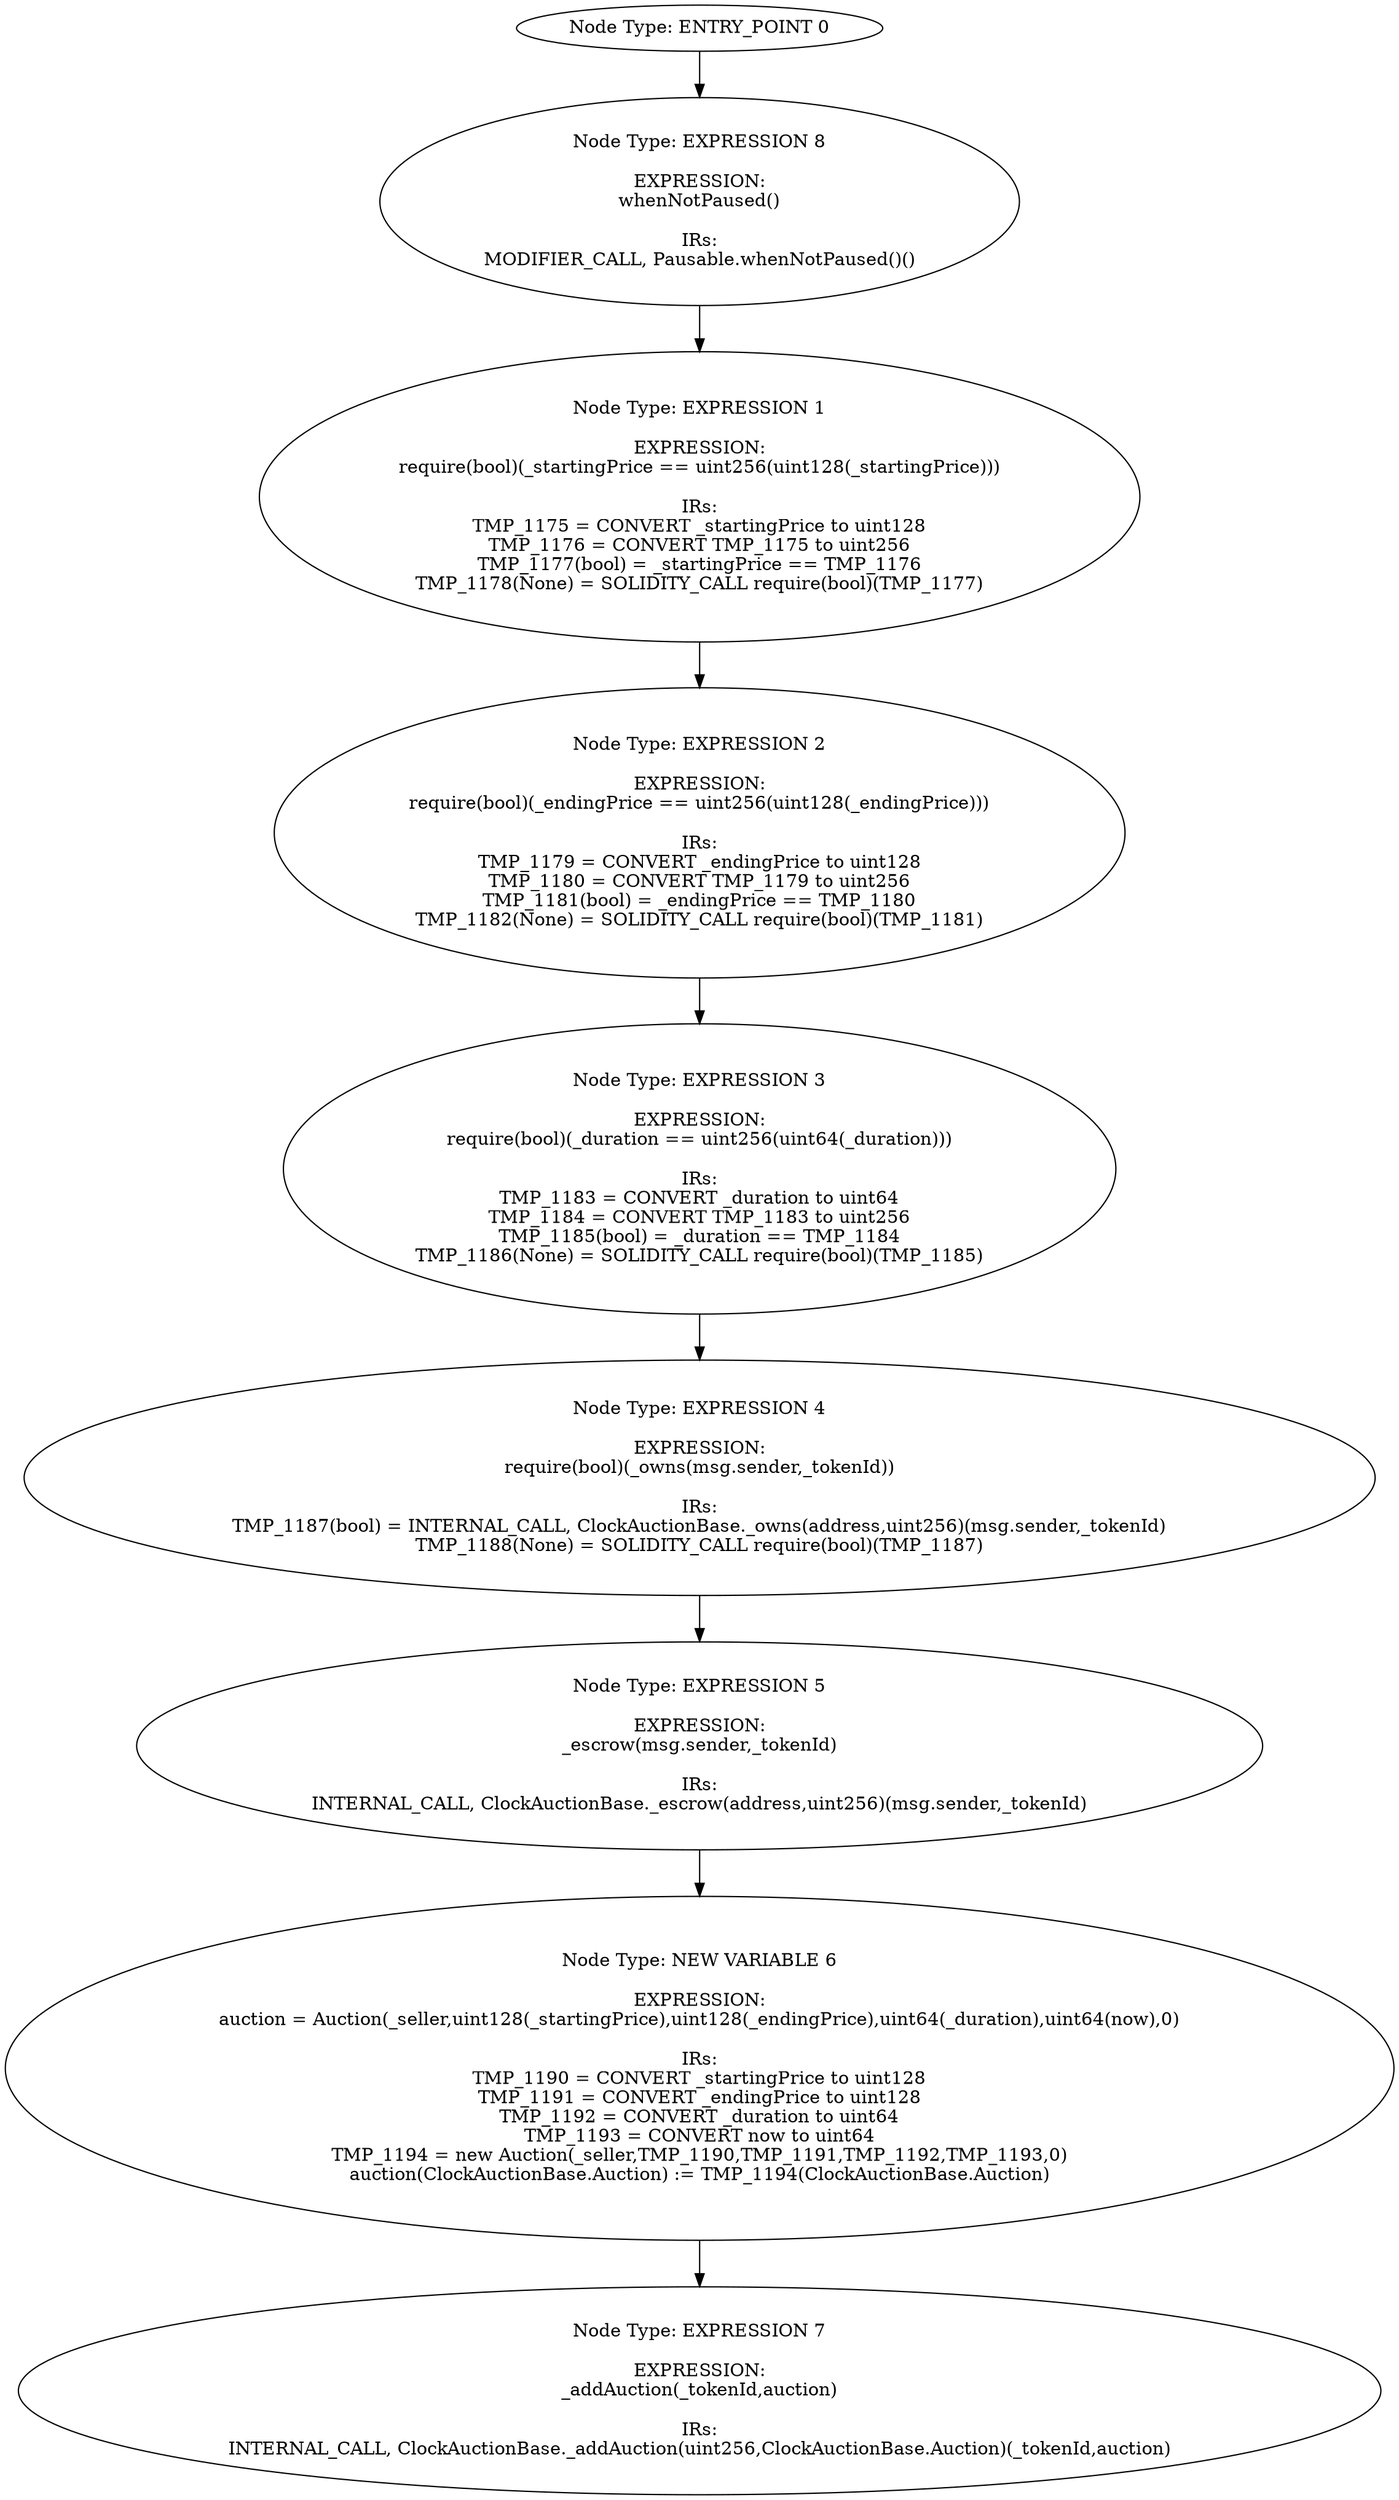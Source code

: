 digraph{
0[label="Node Type: ENTRY_POINT 0
"];
0->8;
1[label="Node Type: EXPRESSION 1

EXPRESSION:
require(bool)(_startingPrice == uint256(uint128(_startingPrice)))

IRs:
TMP_1175 = CONVERT _startingPrice to uint128
TMP_1176 = CONVERT TMP_1175 to uint256
TMP_1177(bool) = _startingPrice == TMP_1176
TMP_1178(None) = SOLIDITY_CALL require(bool)(TMP_1177)"];
1->2;
2[label="Node Type: EXPRESSION 2

EXPRESSION:
require(bool)(_endingPrice == uint256(uint128(_endingPrice)))

IRs:
TMP_1179 = CONVERT _endingPrice to uint128
TMP_1180 = CONVERT TMP_1179 to uint256
TMP_1181(bool) = _endingPrice == TMP_1180
TMP_1182(None) = SOLIDITY_CALL require(bool)(TMP_1181)"];
2->3;
3[label="Node Type: EXPRESSION 3

EXPRESSION:
require(bool)(_duration == uint256(uint64(_duration)))

IRs:
TMP_1183 = CONVERT _duration to uint64
TMP_1184 = CONVERT TMP_1183 to uint256
TMP_1185(bool) = _duration == TMP_1184
TMP_1186(None) = SOLIDITY_CALL require(bool)(TMP_1185)"];
3->4;
4[label="Node Type: EXPRESSION 4

EXPRESSION:
require(bool)(_owns(msg.sender,_tokenId))

IRs:
TMP_1187(bool) = INTERNAL_CALL, ClockAuctionBase._owns(address,uint256)(msg.sender,_tokenId)
TMP_1188(None) = SOLIDITY_CALL require(bool)(TMP_1187)"];
4->5;
5[label="Node Type: EXPRESSION 5

EXPRESSION:
_escrow(msg.sender,_tokenId)

IRs:
INTERNAL_CALL, ClockAuctionBase._escrow(address,uint256)(msg.sender,_tokenId)"];
5->6;
6[label="Node Type: NEW VARIABLE 6

EXPRESSION:
auction = Auction(_seller,uint128(_startingPrice),uint128(_endingPrice),uint64(_duration),uint64(now),0)

IRs:
TMP_1190 = CONVERT _startingPrice to uint128
TMP_1191 = CONVERT _endingPrice to uint128
TMP_1192 = CONVERT _duration to uint64
TMP_1193 = CONVERT now to uint64
TMP_1194 = new Auction(_seller,TMP_1190,TMP_1191,TMP_1192,TMP_1193,0)
auction(ClockAuctionBase.Auction) := TMP_1194(ClockAuctionBase.Auction)"];
6->7;
7[label="Node Type: EXPRESSION 7

EXPRESSION:
_addAuction(_tokenId,auction)

IRs:
INTERNAL_CALL, ClockAuctionBase._addAuction(uint256,ClockAuctionBase.Auction)(_tokenId,auction)"];
8[label="Node Type: EXPRESSION 8

EXPRESSION:
whenNotPaused()

IRs:
MODIFIER_CALL, Pausable.whenNotPaused()()"];
8->1;
}
